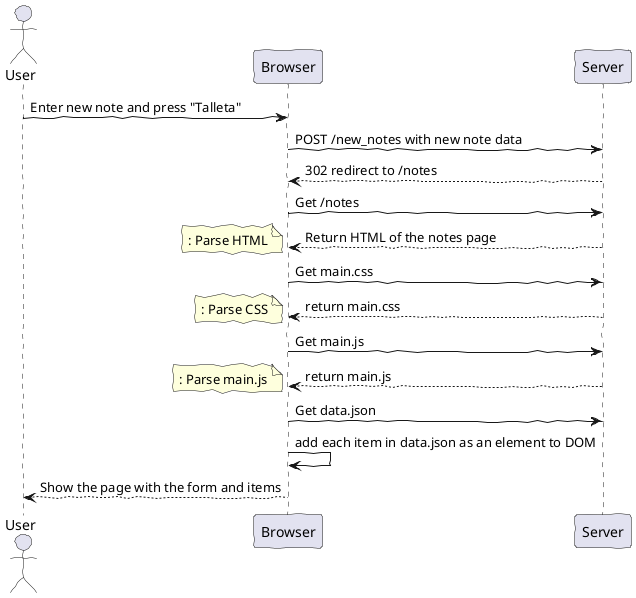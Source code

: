 @startuml
skinparam handwritten true
actor User as A
participant Browser as B
participant Server as C

A -> B: Enter new note and press "Talleta"
B -> C: POST /new_notes with new note data
C --> B: 302 redirect to /notes
B -> C: Get /notes
C --> B: Return HTML of the notes page
note left:: Parse HTML
B -> C: Get main.css
C --> B: return main.css
note left:: Parse CSS
B -> C: Get main.js
C --> B: return main.js
note left:: Parse main.js
B -> C: Get data.json
B -> B: add each item in data.json as an element to DOM
B --> A: Show the page with the form and items
@enduml
